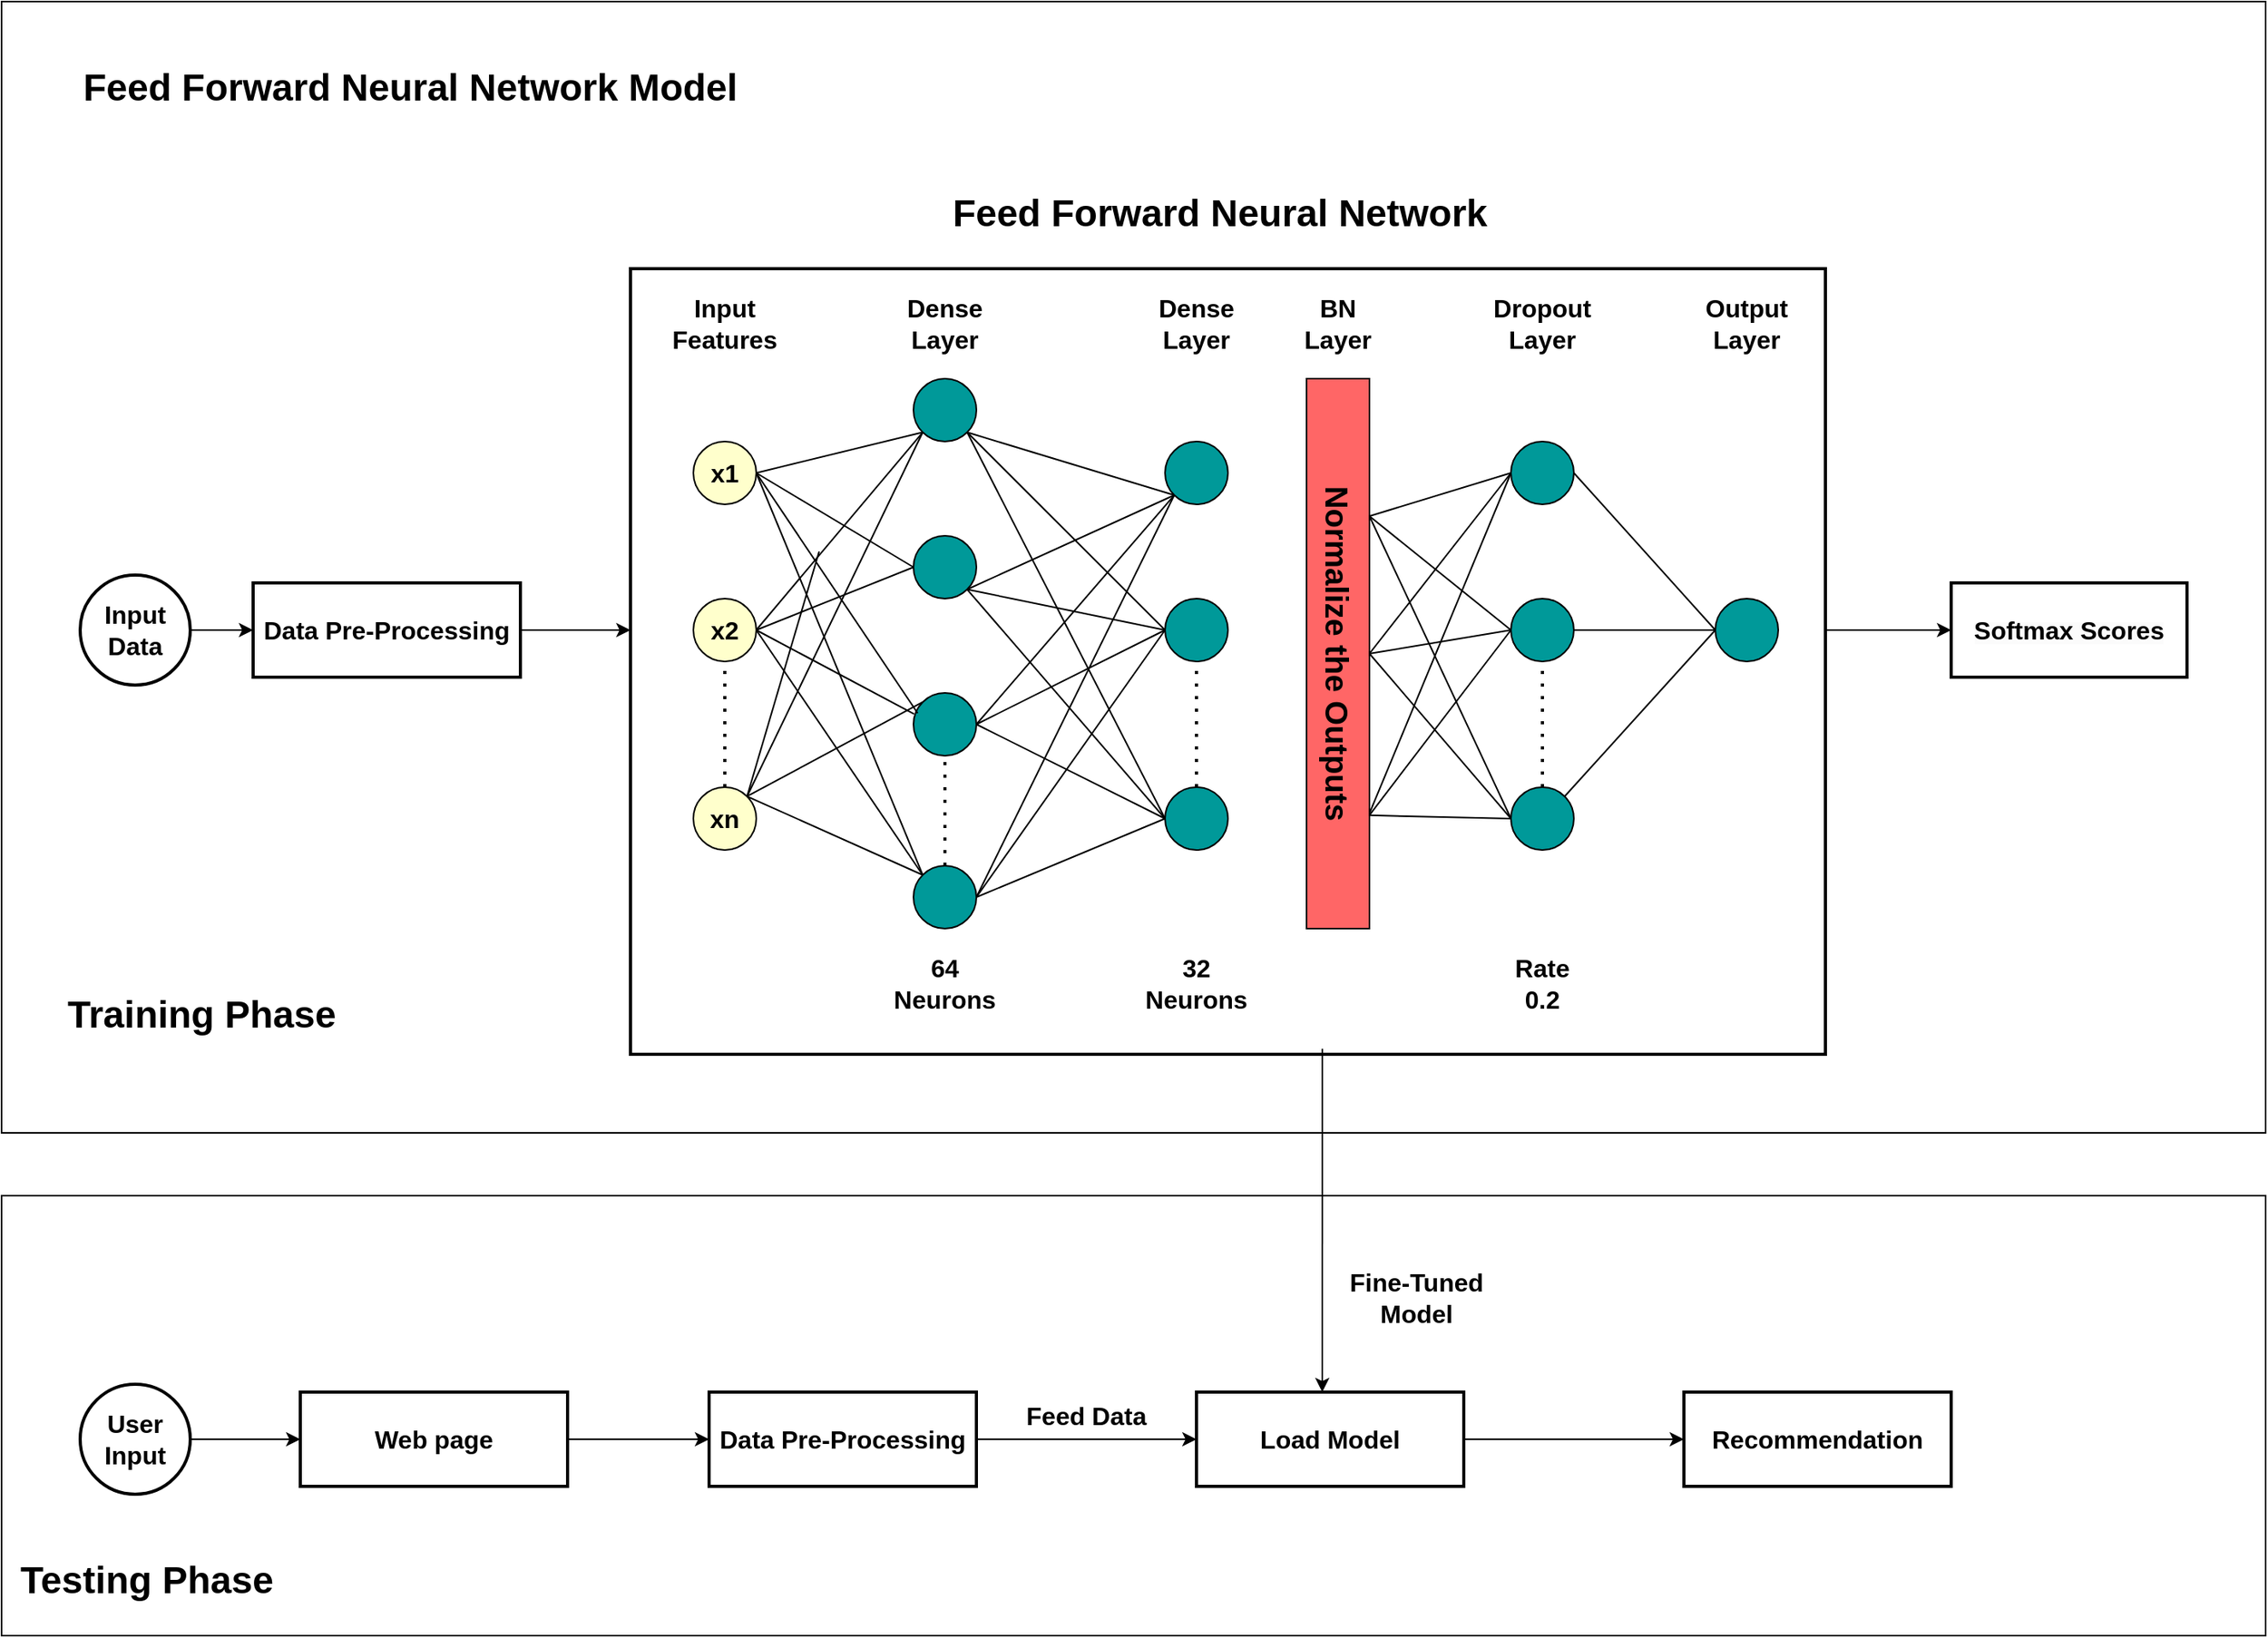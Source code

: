 <mxfile version="24.8.3">
  <diagram name="Page-1" id="JHVQbRjfGQgwWqY_SUUf">
    <mxGraphModel dx="2950" dy="2214" grid="1" gridSize="10" guides="1" tooltips="1" connect="1" arrows="1" fold="1" page="1" pageScale="1" pageWidth="850" pageHeight="1100" math="0" shadow="0">
      <root>
        <mxCell id="0" />
        <mxCell id="1" parent="0" />
        <mxCell id="dtDx4Wq0XOJL7daBtxin-107" value="" style="rounded=0;whiteSpace=wrap;html=1;" vertex="1" parent="1">
          <mxGeometry x="-40" y="-160" width="1440" height="720" as="geometry" />
        </mxCell>
        <mxCell id="dtDx4Wq0XOJL7daBtxin-100" value="" style="rounded=0;whiteSpace=wrap;html=1;strokeWidth=2;" vertex="1" parent="1">
          <mxGeometry x="360" y="10" width="760" height="500" as="geometry" />
        </mxCell>
        <mxCell id="dtDx4Wq0XOJL7daBtxin-1" value="&lt;font face=&quot;Helvetica&quot; style=&quot;font-size: 16px;&quot;&gt;&lt;b style=&quot;&quot;&gt;Input Data&lt;/b&gt;&lt;/font&gt;" style="ellipse;whiteSpace=wrap;html=1;strokeColor=default;strokeWidth=2;" vertex="1" parent="1">
          <mxGeometry x="10" y="205" width="70" height="70" as="geometry" />
        </mxCell>
        <mxCell id="dtDx4Wq0XOJL7daBtxin-3" value="&lt;font style=&quot;font-size: 16px;&quot;&gt;&lt;b style=&quot;&quot;&gt;Data Pre-Processing&lt;/b&gt;&lt;/font&gt;" style="rounded=0;whiteSpace=wrap;html=1;strokeWidth=2;" vertex="1" parent="1">
          <mxGeometry x="120" y="210" width="170" height="60" as="geometry" />
        </mxCell>
        <mxCell id="dtDx4Wq0XOJL7daBtxin-4" value="&lt;font face=&quot;Helvetica&quot; style=&quot;font-size: 16px;&quot;&gt;&lt;b style=&quot;&quot;&gt;x1&lt;/b&gt;&lt;/font&gt;" style="ellipse;whiteSpace=wrap;html=1;fillColor=#FFFFCC;" vertex="1" parent="1">
          <mxGeometry x="400" y="120" width="40" height="40" as="geometry" />
        </mxCell>
        <mxCell id="dtDx4Wq0XOJL7daBtxin-5" value="&lt;font style=&quot;font-size: 16px;&quot;&gt;&lt;b style=&quot;&quot;&gt;x2&lt;/b&gt;&lt;/font&gt;" style="ellipse;whiteSpace=wrap;html=1;fillColor=#FFFFCC;" vertex="1" parent="1">
          <mxGeometry x="400" y="220" width="40" height="40" as="geometry" />
        </mxCell>
        <mxCell id="dtDx4Wq0XOJL7daBtxin-6" value="&lt;font face=&quot;Helvetica&quot; style=&quot;font-size: 16px;&quot;&gt;&lt;b style=&quot;&quot;&gt;xn&lt;/b&gt;&lt;/font&gt;" style="ellipse;whiteSpace=wrap;html=1;fillColor=#FFFFCC;" vertex="1" parent="1">
          <mxGeometry x="400" y="340" width="40" height="40" as="geometry" />
        </mxCell>
        <mxCell id="dtDx4Wq0XOJL7daBtxin-7" value="" style="ellipse;whiteSpace=wrap;html=1;fillColor=#009999;" vertex="1" parent="1">
          <mxGeometry x="540" y="80" width="40" height="40" as="geometry" />
        </mxCell>
        <mxCell id="dtDx4Wq0XOJL7daBtxin-8" value="" style="ellipse;whiteSpace=wrap;html=1;fillColor=#009999;" vertex="1" parent="1">
          <mxGeometry x="540" y="180" width="40" height="40" as="geometry" />
        </mxCell>
        <mxCell id="dtDx4Wq0XOJL7daBtxin-9" value="" style="ellipse;whiteSpace=wrap;html=1;fillColor=#009999;" vertex="1" parent="1">
          <mxGeometry x="540" y="280" width="40" height="40" as="geometry" />
        </mxCell>
        <mxCell id="dtDx4Wq0XOJL7daBtxin-10" value="" style="ellipse;whiteSpace=wrap;html=1;fillColor=#009999;" vertex="1" parent="1">
          <mxGeometry x="540" y="390" width="40" height="40" as="geometry" />
        </mxCell>
        <mxCell id="dtDx4Wq0XOJL7daBtxin-11" value="" style="ellipse;whiteSpace=wrap;html=1;fillColor=#009999;" vertex="1" parent="1">
          <mxGeometry x="700" y="120" width="40" height="40" as="geometry" />
        </mxCell>
        <mxCell id="dtDx4Wq0XOJL7daBtxin-12" value="" style="ellipse;whiteSpace=wrap;html=1;fillColor=#009999;" vertex="1" parent="1">
          <mxGeometry x="700" y="220" width="40" height="40" as="geometry" />
        </mxCell>
        <mxCell id="dtDx4Wq0XOJL7daBtxin-13" value="" style="ellipse;whiteSpace=wrap;html=1;fillColor=#009999;" vertex="1" parent="1">
          <mxGeometry x="700" y="340" width="40" height="40" as="geometry" />
        </mxCell>
        <mxCell id="dtDx4Wq0XOJL7daBtxin-14" value="" style="ellipse;whiteSpace=wrap;html=1;fillColor=#009999;" vertex="1" parent="1">
          <mxGeometry x="920" y="120" width="40" height="40" as="geometry" />
        </mxCell>
        <mxCell id="dtDx4Wq0XOJL7daBtxin-15" value="" style="ellipse;whiteSpace=wrap;html=1;fillColor=#009999;" vertex="1" parent="1">
          <mxGeometry x="920" y="220" width="40" height="40" as="geometry" />
        </mxCell>
        <mxCell id="dtDx4Wq0XOJL7daBtxin-16" value="" style="ellipse;whiteSpace=wrap;html=1;fillColor=#009999;" vertex="1" parent="1">
          <mxGeometry x="920" y="340" width="40" height="40" as="geometry" />
        </mxCell>
        <mxCell id="dtDx4Wq0XOJL7daBtxin-17" value="" style="ellipse;whiteSpace=wrap;html=1;fillColor=#009999;" vertex="1" parent="1">
          <mxGeometry x="1050" y="220" width="40" height="40" as="geometry" />
        </mxCell>
        <mxCell id="dtDx4Wq0XOJL7daBtxin-18" value="" style="endArrow=none;dashed=1;html=1;dashPattern=1 3;strokeWidth=2;rounded=0;entryX=0.5;entryY=1;entryDx=0;entryDy=0;exitX=0.5;exitY=0;exitDx=0;exitDy=0;" edge="1" parent="1" source="dtDx4Wq0XOJL7daBtxin-6" target="dtDx4Wq0XOJL7daBtxin-5">
          <mxGeometry width="50" height="50" relative="1" as="geometry">
            <mxPoint x="440" y="350" as="sourcePoint" />
            <mxPoint x="490" y="300" as="targetPoint" />
          </mxGeometry>
        </mxCell>
        <mxCell id="dtDx4Wq0XOJL7daBtxin-19" value="" style="endArrow=none;dashed=1;html=1;dashPattern=1 3;strokeWidth=2;rounded=0;entryX=0.5;entryY=1;entryDx=0;entryDy=0;exitX=0.5;exitY=0;exitDx=0;exitDy=0;" edge="1" parent="1" source="dtDx4Wq0XOJL7daBtxin-10" target="dtDx4Wq0XOJL7daBtxin-9">
          <mxGeometry width="50" height="50" relative="1" as="geometry">
            <mxPoint x="420" y="340" as="sourcePoint" />
            <mxPoint x="420" y="260" as="targetPoint" />
            <Array as="points" />
          </mxGeometry>
        </mxCell>
        <mxCell id="dtDx4Wq0XOJL7daBtxin-20" value="" style="endArrow=none;dashed=1;html=1;dashPattern=1 3;strokeWidth=2;rounded=0;entryX=0.5;entryY=1;entryDx=0;entryDy=0;" edge="1" parent="1" source="dtDx4Wq0XOJL7daBtxin-13" target="dtDx4Wq0XOJL7daBtxin-12">
          <mxGeometry width="50" height="50" relative="1" as="geometry">
            <mxPoint x="500" y="380" as="sourcePoint" />
            <mxPoint x="500" y="290" as="targetPoint" />
            <Array as="points" />
          </mxGeometry>
        </mxCell>
        <mxCell id="dtDx4Wq0XOJL7daBtxin-21" value="" style="endArrow=none;dashed=1;html=1;dashPattern=1 3;strokeWidth=2;rounded=0;entryX=0.5;entryY=1;entryDx=0;entryDy=0;exitX=0.5;exitY=0;exitDx=0;exitDy=0;" edge="1" parent="1" source="dtDx4Wq0XOJL7daBtxin-16" target="dtDx4Wq0XOJL7daBtxin-15">
          <mxGeometry width="50" height="50" relative="1" as="geometry">
            <mxPoint x="510" y="390" as="sourcePoint" />
            <mxPoint x="510" y="300" as="targetPoint" />
            <Array as="points" />
          </mxGeometry>
        </mxCell>
        <mxCell id="dtDx4Wq0XOJL7daBtxin-47" value="" style="endArrow=none;html=1;rounded=0;exitX=1;exitY=0.5;exitDx=0;exitDy=0;entryX=0;entryY=1;entryDx=0;entryDy=0;" edge="1" parent="1" source="dtDx4Wq0XOJL7daBtxin-4" target="dtDx4Wq0XOJL7daBtxin-7">
          <mxGeometry width="50" height="50" relative="1" as="geometry">
            <mxPoint x="610" y="260" as="sourcePoint" />
            <mxPoint x="660" y="210" as="targetPoint" />
          </mxGeometry>
        </mxCell>
        <mxCell id="dtDx4Wq0XOJL7daBtxin-49" value="" style="endArrow=none;html=1;rounded=0;exitX=1;exitY=0.5;exitDx=0;exitDy=0;entryX=0;entryY=0.5;entryDx=0;entryDy=0;" edge="1" parent="1" source="dtDx4Wq0XOJL7daBtxin-4" target="dtDx4Wq0XOJL7daBtxin-8">
          <mxGeometry width="50" height="50" relative="1" as="geometry">
            <mxPoint x="450" y="170" as="sourcePoint" />
            <mxPoint x="496" y="134" as="targetPoint" />
          </mxGeometry>
        </mxCell>
        <mxCell id="dtDx4Wq0XOJL7daBtxin-50" value="" style="endArrow=none;html=1;rounded=0;exitX=1;exitY=0.5;exitDx=0;exitDy=0;entryX=0.066;entryY=0.322;entryDx=0;entryDy=0;entryPerimeter=0;" edge="1" parent="1" source="dtDx4Wq0XOJL7daBtxin-4" target="dtDx4Wq0XOJL7daBtxin-9">
          <mxGeometry width="50" height="50" relative="1" as="geometry">
            <mxPoint x="460" y="180" as="sourcePoint" />
            <mxPoint x="506" y="144" as="targetPoint" />
          </mxGeometry>
        </mxCell>
        <mxCell id="dtDx4Wq0XOJL7daBtxin-51" value="" style="endArrow=none;html=1;rounded=0;exitX=1;exitY=0.5;exitDx=0;exitDy=0;entryX=0;entryY=0;entryDx=0;entryDy=0;" edge="1" parent="1" source="dtDx4Wq0XOJL7daBtxin-4" target="dtDx4Wq0XOJL7daBtxin-10">
          <mxGeometry width="50" height="50" relative="1" as="geometry">
            <mxPoint x="470" y="190" as="sourcePoint" />
            <mxPoint x="516" y="154" as="targetPoint" />
          </mxGeometry>
        </mxCell>
        <mxCell id="dtDx4Wq0XOJL7daBtxin-52" value="" style="endArrow=none;html=1;rounded=0;entryX=0;entryY=1;entryDx=0;entryDy=0;exitX=1;exitY=0.5;exitDx=0;exitDy=0;" edge="1" parent="1" source="dtDx4Wq0XOJL7daBtxin-5" target="dtDx4Wq0XOJL7daBtxin-7">
          <mxGeometry width="50" height="50" relative="1" as="geometry">
            <mxPoint x="440" y="230" as="sourcePoint" />
            <mxPoint x="526" y="164" as="targetPoint" />
          </mxGeometry>
        </mxCell>
        <mxCell id="dtDx4Wq0XOJL7daBtxin-53" value="" style="endArrow=none;html=1;rounded=0;exitX=1;exitY=0.5;exitDx=0;exitDy=0;entryX=0;entryY=0.5;entryDx=0;entryDy=0;" edge="1" parent="1" source="dtDx4Wq0XOJL7daBtxin-5" target="dtDx4Wq0XOJL7daBtxin-8">
          <mxGeometry width="50" height="50" relative="1" as="geometry">
            <mxPoint x="490" y="210" as="sourcePoint" />
            <mxPoint x="536" y="174" as="targetPoint" />
          </mxGeometry>
        </mxCell>
        <mxCell id="dtDx4Wq0XOJL7daBtxin-54" value="" style="endArrow=none;html=1;rounded=0;entryX=1;entryY=0.5;entryDx=0;entryDy=0;exitX=0.01;exitY=0.336;exitDx=0;exitDy=0;exitPerimeter=0;" edge="1" parent="1" source="dtDx4Wq0XOJL7daBtxin-9" target="dtDx4Wq0XOJL7daBtxin-5">
          <mxGeometry width="50" height="50" relative="1" as="geometry">
            <mxPoint x="480" y="250" as="sourcePoint" />
            <mxPoint x="460" y="220" as="targetPoint" />
          </mxGeometry>
        </mxCell>
        <mxCell id="dtDx4Wq0XOJL7daBtxin-55" value="" style="endArrow=none;html=1;rounded=0;entryX=0;entryY=0;entryDx=0;entryDy=0;" edge="1" parent="1" target="dtDx4Wq0XOJL7daBtxin-10">
          <mxGeometry width="50" height="50" relative="1" as="geometry">
            <mxPoint x="440" y="240" as="sourcePoint" />
            <mxPoint x="556" y="194" as="targetPoint" />
          </mxGeometry>
        </mxCell>
        <mxCell id="dtDx4Wq0XOJL7daBtxin-56" value="" style="endArrow=none;html=1;rounded=0;entryX=0;entryY=1;entryDx=0;entryDy=0;exitX=1;exitY=0;exitDx=0;exitDy=0;" edge="1" parent="1" source="dtDx4Wq0XOJL7daBtxin-6" target="dtDx4Wq0XOJL7daBtxin-7">
          <mxGeometry width="50" height="50" relative="1" as="geometry">
            <mxPoint x="520" y="240" as="sourcePoint" />
            <mxPoint x="566" y="204" as="targetPoint" />
          </mxGeometry>
        </mxCell>
        <mxCell id="dtDx4Wq0XOJL7daBtxin-57" value="" style="endArrow=none;html=1;rounded=0;exitX=1;exitY=0;exitDx=0;exitDy=0;" edge="1" parent="1" source="dtDx4Wq0XOJL7daBtxin-6">
          <mxGeometry width="50" height="50" relative="1" as="geometry">
            <mxPoint x="430" y="340" as="sourcePoint" />
            <mxPoint x="480" y="190" as="targetPoint" />
          </mxGeometry>
        </mxCell>
        <mxCell id="dtDx4Wq0XOJL7daBtxin-59" value="" style="endArrow=none;html=1;rounded=0;entryX=0;entryY=0;entryDx=0;entryDy=0;exitX=1;exitY=0;exitDx=0;exitDy=0;" edge="1" parent="1" source="dtDx4Wq0XOJL7daBtxin-6" target="dtDx4Wq0XOJL7daBtxin-9">
          <mxGeometry width="50" height="50" relative="1" as="geometry">
            <mxPoint x="440" y="340" as="sourcePoint" />
            <mxPoint x="586" y="224" as="targetPoint" />
          </mxGeometry>
        </mxCell>
        <mxCell id="dtDx4Wq0XOJL7daBtxin-60" value="" style="endArrow=none;html=1;rounded=0;exitX=1;exitY=0;exitDx=0;exitDy=0;entryX=0;entryY=0;entryDx=0;entryDy=0;" edge="1" parent="1" source="dtDx4Wq0XOJL7daBtxin-6" target="dtDx4Wq0XOJL7daBtxin-10">
          <mxGeometry width="50" height="50" relative="1" as="geometry">
            <mxPoint x="550" y="270" as="sourcePoint" />
            <mxPoint x="596" y="234" as="targetPoint" />
          </mxGeometry>
        </mxCell>
        <mxCell id="dtDx4Wq0XOJL7daBtxin-61" value="" style="endArrow=none;html=1;rounded=0;exitX=1;exitY=0.5;exitDx=0;exitDy=0;entryX=0;entryY=0.5;entryDx=0;entryDy=0;" edge="1" parent="1" source="dtDx4Wq0XOJL7daBtxin-10" target="dtDx4Wq0XOJL7daBtxin-13">
          <mxGeometry width="50" height="50" relative="1" as="geometry">
            <mxPoint x="560" y="280" as="sourcePoint" />
            <mxPoint x="606" y="244" as="targetPoint" />
          </mxGeometry>
        </mxCell>
        <mxCell id="dtDx4Wq0XOJL7daBtxin-62" value="" style="endArrow=none;html=1;rounded=0;exitX=1;exitY=0.5;exitDx=0;exitDy=0;entryX=0;entryY=0.5;entryDx=0;entryDy=0;" edge="1" parent="1" source="dtDx4Wq0XOJL7daBtxin-10" target="dtDx4Wq0XOJL7daBtxin-12">
          <mxGeometry width="50" height="50" relative="1" as="geometry">
            <mxPoint x="570" y="290" as="sourcePoint" />
            <mxPoint x="616" y="254" as="targetPoint" />
          </mxGeometry>
        </mxCell>
        <mxCell id="dtDx4Wq0XOJL7daBtxin-63" value="" style="endArrow=none;html=1;rounded=0;exitX=1;exitY=0.5;exitDx=0;exitDy=0;entryX=0;entryY=1;entryDx=0;entryDy=0;" edge="1" parent="1" source="dtDx4Wq0XOJL7daBtxin-10" target="dtDx4Wq0XOJL7daBtxin-11">
          <mxGeometry width="50" height="50" relative="1" as="geometry">
            <mxPoint x="580" y="300" as="sourcePoint" />
            <mxPoint x="626" y="264" as="targetPoint" />
          </mxGeometry>
        </mxCell>
        <mxCell id="dtDx4Wq0XOJL7daBtxin-64" value="" style="endArrow=none;html=1;rounded=0;exitX=1;exitY=0.5;exitDx=0;exitDy=0;entryX=0;entryY=0.5;entryDx=0;entryDy=0;" edge="1" parent="1" source="dtDx4Wq0XOJL7daBtxin-9" target="dtDx4Wq0XOJL7daBtxin-13">
          <mxGeometry width="50" height="50" relative="1" as="geometry">
            <mxPoint x="590" y="310" as="sourcePoint" />
            <mxPoint x="636" y="274" as="targetPoint" />
          </mxGeometry>
        </mxCell>
        <mxCell id="dtDx4Wq0XOJL7daBtxin-65" value="" style="endArrow=none;html=1;rounded=0;exitX=1;exitY=0.5;exitDx=0;exitDy=0;entryX=0;entryY=0.5;entryDx=0;entryDy=0;" edge="1" parent="1" source="dtDx4Wq0XOJL7daBtxin-9" target="dtDx4Wq0XOJL7daBtxin-12">
          <mxGeometry width="50" height="50" relative="1" as="geometry">
            <mxPoint x="600" y="320" as="sourcePoint" />
            <mxPoint x="646" y="284" as="targetPoint" />
          </mxGeometry>
        </mxCell>
        <mxCell id="dtDx4Wq0XOJL7daBtxin-66" value="" style="endArrow=none;html=1;rounded=0;entryX=0;entryY=1;entryDx=0;entryDy=0;exitX=1;exitY=0.5;exitDx=0;exitDy=0;" edge="1" parent="1" source="dtDx4Wq0XOJL7daBtxin-9" target="dtDx4Wq0XOJL7daBtxin-11">
          <mxGeometry width="50" height="50" relative="1" as="geometry">
            <mxPoint x="540" y="280" as="sourcePoint" />
            <mxPoint x="656" y="294" as="targetPoint" />
          </mxGeometry>
        </mxCell>
        <mxCell id="dtDx4Wq0XOJL7daBtxin-67" value="" style="endArrow=none;html=1;rounded=0;exitX=1;exitY=1;exitDx=0;exitDy=0;entryX=0;entryY=0.5;entryDx=0;entryDy=0;" edge="1" parent="1" source="dtDx4Wq0XOJL7daBtxin-8" target="dtDx4Wq0XOJL7daBtxin-13">
          <mxGeometry width="50" height="50" relative="1" as="geometry">
            <mxPoint x="620" y="340" as="sourcePoint" />
            <mxPoint x="666" y="304" as="targetPoint" />
          </mxGeometry>
        </mxCell>
        <mxCell id="dtDx4Wq0XOJL7daBtxin-68" value="" style="endArrow=none;html=1;rounded=0;exitX=1;exitY=1;exitDx=0;exitDy=0;entryX=0;entryY=0.5;entryDx=0;entryDy=0;" edge="1" parent="1" source="dtDx4Wq0XOJL7daBtxin-8" target="dtDx4Wq0XOJL7daBtxin-12">
          <mxGeometry width="50" height="50" relative="1" as="geometry">
            <mxPoint x="630" y="350" as="sourcePoint" />
            <mxPoint x="676" y="314" as="targetPoint" />
          </mxGeometry>
        </mxCell>
        <mxCell id="dtDx4Wq0XOJL7daBtxin-69" value="" style="endArrow=none;html=1;rounded=0;exitX=1;exitY=1;exitDx=0;exitDy=0;entryX=0;entryY=1;entryDx=0;entryDy=0;" edge="1" parent="1" source="dtDx4Wq0XOJL7daBtxin-8" target="dtDx4Wq0XOJL7daBtxin-11">
          <mxGeometry width="50" height="50" relative="1" as="geometry">
            <mxPoint x="640" y="360" as="sourcePoint" />
            <mxPoint x="686" y="324" as="targetPoint" />
          </mxGeometry>
        </mxCell>
        <mxCell id="dtDx4Wq0XOJL7daBtxin-70" value="" style="endArrow=none;html=1;rounded=0;exitX=1;exitY=1;exitDx=0;exitDy=0;entryX=0;entryY=1;entryDx=0;entryDy=0;" edge="1" parent="1" source="dtDx4Wq0XOJL7daBtxin-7" target="dtDx4Wq0XOJL7daBtxin-11">
          <mxGeometry width="50" height="50" relative="1" as="geometry">
            <mxPoint x="650" y="370" as="sourcePoint" />
            <mxPoint x="696" y="334" as="targetPoint" />
          </mxGeometry>
        </mxCell>
        <mxCell id="dtDx4Wq0XOJL7daBtxin-71" value="" style="endArrow=none;html=1;rounded=0;exitX=1;exitY=1;exitDx=0;exitDy=0;entryX=0;entryY=0.5;entryDx=0;entryDy=0;" edge="1" parent="1" source="dtDx4Wq0XOJL7daBtxin-7" target="dtDx4Wq0XOJL7daBtxin-12">
          <mxGeometry width="50" height="50" relative="1" as="geometry">
            <mxPoint x="660" y="380" as="sourcePoint" />
            <mxPoint x="706" y="344" as="targetPoint" />
          </mxGeometry>
        </mxCell>
        <mxCell id="dtDx4Wq0XOJL7daBtxin-72" value="" style="endArrow=none;html=1;rounded=0;exitX=1;exitY=1;exitDx=0;exitDy=0;entryX=0;entryY=0.5;entryDx=0;entryDy=0;" edge="1" parent="1" source="dtDx4Wq0XOJL7daBtxin-7" target="dtDx4Wq0XOJL7daBtxin-13">
          <mxGeometry width="50" height="50" relative="1" as="geometry">
            <mxPoint x="670" y="390" as="sourcePoint" />
            <mxPoint x="716" y="354" as="targetPoint" />
          </mxGeometry>
        </mxCell>
        <mxCell id="dtDx4Wq0XOJL7daBtxin-73" value="" style="rounded=0;whiteSpace=wrap;html=1;fillColor=#FF6666;" vertex="1" parent="1">
          <mxGeometry x="790" y="80" width="40" height="350" as="geometry" />
        </mxCell>
        <mxCell id="dtDx4Wq0XOJL7daBtxin-74" value="" style="endArrow=none;html=1;rounded=0;exitX=1;exitY=0.25;exitDx=0;exitDy=0;entryX=0;entryY=0.5;entryDx=0;entryDy=0;" edge="1" parent="1" source="dtDx4Wq0XOJL7daBtxin-73" target="dtDx4Wq0XOJL7daBtxin-14">
          <mxGeometry width="50" height="50" relative="1" as="geometry">
            <mxPoint x="680" y="400" as="sourcePoint" />
            <mxPoint x="726" y="364" as="targetPoint" />
          </mxGeometry>
        </mxCell>
        <mxCell id="dtDx4Wq0XOJL7daBtxin-75" value="" style="endArrow=none;html=1;rounded=0;exitX=1;exitY=0.25;exitDx=0;exitDy=0;entryX=0;entryY=0.5;entryDx=0;entryDy=0;" edge="1" parent="1" source="dtDx4Wq0XOJL7daBtxin-73" target="dtDx4Wq0XOJL7daBtxin-15">
          <mxGeometry width="50" height="50" relative="1" as="geometry">
            <mxPoint x="690" y="410" as="sourcePoint" />
            <mxPoint x="736" y="374" as="targetPoint" />
          </mxGeometry>
        </mxCell>
        <mxCell id="dtDx4Wq0XOJL7daBtxin-76" value="" style="endArrow=none;html=1;rounded=0;entryX=0;entryY=0.5;entryDx=0;entryDy=0;exitX=1;exitY=0.25;exitDx=0;exitDy=0;" edge="1" parent="1" source="dtDx4Wq0XOJL7daBtxin-73" target="dtDx4Wq0XOJL7daBtxin-16">
          <mxGeometry width="50" height="50" relative="1" as="geometry">
            <mxPoint x="850" y="140" as="sourcePoint" />
            <mxPoint x="746" y="384" as="targetPoint" />
          </mxGeometry>
        </mxCell>
        <mxCell id="dtDx4Wq0XOJL7daBtxin-77" value="" style="endArrow=none;html=1;rounded=0;entryX=0;entryY=0.5;entryDx=0;entryDy=0;exitX=1;exitY=0.5;exitDx=0;exitDy=0;" edge="1" parent="1" source="dtDx4Wq0XOJL7daBtxin-73" target="dtDx4Wq0XOJL7daBtxin-15">
          <mxGeometry width="50" height="50" relative="1" as="geometry">
            <mxPoint x="850" y="239" as="sourcePoint" />
            <mxPoint x="756" y="394" as="targetPoint" />
          </mxGeometry>
        </mxCell>
        <mxCell id="dtDx4Wq0XOJL7daBtxin-78" value="" style="endArrow=none;html=1;rounded=0;exitX=1;exitY=0.5;exitDx=0;exitDy=0;entryX=0;entryY=0.5;entryDx=0;entryDy=0;" edge="1" parent="1" source="dtDx4Wq0XOJL7daBtxin-73" target="dtDx4Wq0XOJL7daBtxin-14">
          <mxGeometry width="50" height="50" relative="1" as="geometry">
            <mxPoint x="720" y="440" as="sourcePoint" />
            <mxPoint x="766" y="404" as="targetPoint" />
          </mxGeometry>
        </mxCell>
        <mxCell id="dtDx4Wq0XOJL7daBtxin-79" value="" style="endArrow=none;html=1;rounded=0;exitX=1;exitY=0.5;exitDx=0;exitDy=0;entryX=0;entryY=0.5;entryDx=0;entryDy=0;" edge="1" parent="1" source="dtDx4Wq0XOJL7daBtxin-73" target="dtDx4Wq0XOJL7daBtxin-16">
          <mxGeometry width="50" height="50" relative="1" as="geometry">
            <mxPoint x="730" y="450" as="sourcePoint" />
            <mxPoint x="776" y="414" as="targetPoint" />
          </mxGeometry>
        </mxCell>
        <mxCell id="dtDx4Wq0XOJL7daBtxin-80" value="" style="endArrow=none;html=1;rounded=0;exitX=0.998;exitY=0.791;exitDx=0;exitDy=0;entryX=0;entryY=0.5;entryDx=0;entryDy=0;exitPerimeter=0;" edge="1" parent="1" source="dtDx4Wq0XOJL7daBtxin-73" target="dtDx4Wq0XOJL7daBtxin-14">
          <mxGeometry width="50" height="50" relative="1" as="geometry">
            <mxPoint x="740" y="460" as="sourcePoint" />
            <mxPoint x="786" y="424" as="targetPoint" />
          </mxGeometry>
        </mxCell>
        <mxCell id="dtDx4Wq0XOJL7daBtxin-81" value="" style="endArrow=none;html=1;rounded=0;exitX=0.998;exitY=0.794;exitDx=0;exitDy=0;entryX=0;entryY=0.5;entryDx=0;entryDy=0;exitPerimeter=0;" edge="1" parent="1" source="dtDx4Wq0XOJL7daBtxin-73" target="dtDx4Wq0XOJL7daBtxin-15">
          <mxGeometry width="50" height="50" relative="1" as="geometry">
            <mxPoint x="750" y="470" as="sourcePoint" />
            <mxPoint x="796" y="434" as="targetPoint" />
          </mxGeometry>
        </mxCell>
        <mxCell id="dtDx4Wq0XOJL7daBtxin-82" value="" style="endArrow=none;html=1;rounded=0;entryX=0;entryY=0.5;entryDx=0;entryDy=0;exitX=1.007;exitY=0.794;exitDx=0;exitDy=0;exitPerimeter=0;" edge="1" parent="1" source="dtDx4Wq0XOJL7daBtxin-73" target="dtDx4Wq0XOJL7daBtxin-16">
          <mxGeometry width="50" height="50" relative="1" as="geometry">
            <mxPoint x="860" y="380" as="sourcePoint" />
            <mxPoint x="806" y="444" as="targetPoint" />
          </mxGeometry>
        </mxCell>
        <mxCell id="dtDx4Wq0XOJL7daBtxin-83" value="" style="endArrow=none;html=1;rounded=0;exitX=1;exitY=0.5;exitDx=0;exitDy=0;entryX=0;entryY=0.5;entryDx=0;entryDy=0;" edge="1" parent="1" source="dtDx4Wq0XOJL7daBtxin-14" target="dtDx4Wq0XOJL7daBtxin-17">
          <mxGeometry width="50" height="50" relative="1" as="geometry">
            <mxPoint x="770" y="490" as="sourcePoint" />
            <mxPoint x="816" y="454" as="targetPoint" />
          </mxGeometry>
        </mxCell>
        <mxCell id="dtDx4Wq0XOJL7daBtxin-84" value="" style="endArrow=none;html=1;rounded=0;exitX=1;exitY=0.5;exitDx=0;exitDy=0;entryX=0;entryY=0.5;entryDx=0;entryDy=0;" edge="1" parent="1" source="dtDx4Wq0XOJL7daBtxin-15" target="dtDx4Wq0XOJL7daBtxin-17">
          <mxGeometry width="50" height="50" relative="1" as="geometry">
            <mxPoint x="780" y="500" as="sourcePoint" />
            <mxPoint x="826" y="464" as="targetPoint" />
          </mxGeometry>
        </mxCell>
        <mxCell id="dtDx4Wq0XOJL7daBtxin-85" value="" style="endArrow=none;html=1;rounded=0;exitX=1;exitY=0;exitDx=0;exitDy=0;entryX=0;entryY=0.5;entryDx=0;entryDy=0;" edge="1" parent="1" source="dtDx4Wq0XOJL7daBtxin-16" target="dtDx4Wq0XOJL7daBtxin-17">
          <mxGeometry width="50" height="50" relative="1" as="geometry">
            <mxPoint x="790" y="510" as="sourcePoint" />
            <mxPoint x="836" y="474" as="targetPoint" />
          </mxGeometry>
        </mxCell>
        <mxCell id="dtDx4Wq0XOJL7daBtxin-86" value="&lt;b style=&quot;forced-color-adjust: none; color: rgb(0, 0, 0); font-style: normal; font-variant-ligatures: normal; font-variant-caps: normal; letter-spacing: normal; orphans: 2; text-align: center; text-indent: 0px; text-transform: none; widows: 2; word-spacing: 0px; -webkit-text-stroke-width: 0px; white-space: normal; background-color: rgb(251, 251, 251); text-decoration-thickness: initial; text-decoration-style: initial; text-decoration-color: initial;&quot;&gt;&lt;font face=&quot;Helvetica&quot; style=&quot;font-size: 16px;&quot;&gt;Softmax Scores&lt;/font&gt;&lt;/b&gt;" style="rounded=0;whiteSpace=wrap;html=1;strokeWidth=2;" vertex="1" parent="1">
          <mxGeometry x="1200" y="210" width="150" height="60" as="geometry" />
        </mxCell>
        <mxCell id="dtDx4Wq0XOJL7daBtxin-87" value="&lt;font style=&quot;font-size: 16px;&quot;&gt;&lt;b style=&quot;&quot;&gt;Input Features&lt;/b&gt;&lt;/font&gt;" style="text;html=1;align=center;verticalAlign=middle;whiteSpace=wrap;rounded=0;" vertex="1" parent="1">
          <mxGeometry x="390" y="30" width="60" height="30" as="geometry" />
        </mxCell>
        <mxCell id="dtDx4Wq0XOJL7daBtxin-88" value="&lt;font face=&quot;Helvetica&quot; size=&quot;3&quot;&gt;&lt;b style=&quot;&quot;&gt;Dense Layer&lt;/b&gt;&lt;/font&gt;" style="text;html=1;align=center;verticalAlign=middle;whiteSpace=wrap;rounded=0;" vertex="1" parent="1">
          <mxGeometry x="530" y="30" width="60" height="30" as="geometry" />
        </mxCell>
        <mxCell id="dtDx4Wq0XOJL7daBtxin-89" value="&lt;font face=&quot;Helvetica&quot; size=&quot;3&quot;&gt;&lt;b style=&quot;&quot;&gt;Dense Layer&lt;/b&gt;&lt;/font&gt;" style="text;html=1;align=center;verticalAlign=middle;whiteSpace=wrap;rounded=0;" vertex="1" parent="1">
          <mxGeometry x="690" y="30" width="60" height="30" as="geometry" />
        </mxCell>
        <mxCell id="dtDx4Wq0XOJL7daBtxin-90" value="&lt;font face=&quot;Helvetica&quot; size=&quot;3&quot;&gt;&lt;b style=&quot;&quot;&gt;BN Layer&lt;/b&gt;&lt;/font&gt;" style="text;html=1;align=center;verticalAlign=middle;whiteSpace=wrap;rounded=0;" vertex="1" parent="1">
          <mxGeometry x="780" y="30" width="60" height="30" as="geometry" />
        </mxCell>
        <mxCell id="dtDx4Wq0XOJL7daBtxin-91" value="&lt;font face=&quot;Helvetica&quot; size=&quot;3&quot;&gt;&lt;b style=&quot;&quot;&gt;Dropout Layer&lt;/b&gt;&lt;/font&gt;" style="text;html=1;align=center;verticalAlign=middle;whiteSpace=wrap;rounded=0;" vertex="1" parent="1">
          <mxGeometry x="910" y="30" width="60" height="30" as="geometry" />
        </mxCell>
        <mxCell id="dtDx4Wq0XOJL7daBtxin-92" value="&lt;font face=&quot;Helvetica&quot; size=&quot;3&quot;&gt;&lt;b style=&quot;&quot;&gt;Output Layer&lt;/b&gt;&lt;/font&gt;" style="text;html=1;align=center;verticalAlign=middle;whiteSpace=wrap;rounded=0;" vertex="1" parent="1">
          <mxGeometry x="1040" y="30" width="60" height="30" as="geometry" />
        </mxCell>
        <mxCell id="dtDx4Wq0XOJL7daBtxin-93" value="&lt;font face=&quot;Helvetica&quot; size=&quot;3&quot;&gt;&lt;b style=&quot;&quot;&gt;64 Neurons&lt;/b&gt;&lt;/font&gt;" style="text;html=1;align=center;verticalAlign=middle;whiteSpace=wrap;rounded=0;" vertex="1" parent="1">
          <mxGeometry x="530" y="450" width="60" height="30" as="geometry" />
        </mxCell>
        <mxCell id="dtDx4Wq0XOJL7daBtxin-94" value="&lt;font face=&quot;Helvetica&quot; size=&quot;3&quot;&gt;&lt;b style=&quot;&quot;&gt;32 Neurons&lt;/b&gt;&lt;/font&gt;" style="text;html=1;align=center;verticalAlign=middle;whiteSpace=wrap;rounded=0;" vertex="1" parent="1">
          <mxGeometry x="690" y="450" width="60" height="30" as="geometry" />
        </mxCell>
        <mxCell id="dtDx4Wq0XOJL7daBtxin-95" value="&lt;font face=&quot;Helvetica&quot; size=&quot;3&quot;&gt;&lt;b style=&quot;&quot;&gt;Rate 0.2&lt;/b&gt;&lt;/font&gt;" style="text;html=1;align=center;verticalAlign=middle;whiteSpace=wrap;rounded=0;" vertex="1" parent="1">
          <mxGeometry x="910" y="450" width="60" height="30" as="geometry" />
        </mxCell>
        <mxCell id="dtDx4Wq0XOJL7daBtxin-96" value="&lt;font face=&quot;Helvetica&quot; style=&quot;font-size: 20px;&quot;&gt;&lt;b style=&quot;&quot;&gt;Normalize the Outputs&lt;/b&gt;&lt;/font&gt;" style="text;html=1;align=center;verticalAlign=middle;whiteSpace=wrap;rounded=0;rotation=90;" vertex="1" parent="1">
          <mxGeometry x="585" y="217.5" width="450" height="75" as="geometry" />
        </mxCell>
        <mxCell id="dtDx4Wq0XOJL7daBtxin-97" value="" style="endArrow=classic;html=1;rounded=0;exitX=1;exitY=0.5;exitDx=0;exitDy=0;entryX=0;entryY=0.5;entryDx=0;entryDy=0;endSize=6;" edge="1" parent="1" source="dtDx4Wq0XOJL7daBtxin-1" target="dtDx4Wq0XOJL7daBtxin-3">
          <mxGeometry width="50" height="50" relative="1" as="geometry">
            <mxPoint x="670" y="270" as="sourcePoint" />
            <mxPoint x="720" y="220" as="targetPoint" />
          </mxGeometry>
        </mxCell>
        <mxCell id="dtDx4Wq0XOJL7daBtxin-99" value="" style="endArrow=classic;html=1;rounded=0;exitX=1;exitY=0.5;exitDx=0;exitDy=0;" edge="1" parent="1" source="dtDx4Wq0XOJL7daBtxin-3">
          <mxGeometry width="50" height="50" relative="1" as="geometry">
            <mxPoint x="340" y="240" as="sourcePoint" />
            <mxPoint x="360" y="240" as="targetPoint" />
          </mxGeometry>
        </mxCell>
        <mxCell id="dtDx4Wq0XOJL7daBtxin-101" value="" style="endArrow=classic;html=1;rounded=0;entryX=0;entryY=0.5;entryDx=0;entryDy=0;" edge="1" parent="1" target="dtDx4Wq0XOJL7daBtxin-86">
          <mxGeometry width="50" height="50" relative="1" as="geometry">
            <mxPoint x="1120" y="240" as="sourcePoint" />
            <mxPoint x="190" y="260" as="targetPoint" />
          </mxGeometry>
        </mxCell>
        <mxCell id="dtDx4Wq0XOJL7daBtxin-103" value="&lt;font face=&quot;Helvetica&quot; style=&quot;font-size: 24px;&quot;&gt;&lt;b style=&quot;&quot;&gt;Feed Forward Neural Network&lt;/b&gt;&lt;/font&gt;" style="text;html=1;align=center;verticalAlign=middle;whiteSpace=wrap;rounded=0;" vertex="1" parent="1">
          <mxGeometry x="410" y="-50" width="650" height="50" as="geometry" />
        </mxCell>
        <mxCell id="dtDx4Wq0XOJL7daBtxin-104" value="&lt;font style=&quot;font-size: 24px;&quot;&gt;&lt;b style=&quot;&quot;&gt;Feed Forward Neural Network Model&lt;/b&gt;&lt;/font&gt;" style="text;html=1;align=left;verticalAlign=middle;whiteSpace=wrap;rounded=0;" vertex="1" parent="1">
          <mxGeometry x="10" y="-130" width="650" height="50" as="geometry" />
        </mxCell>
        <mxCell id="dtDx4Wq0XOJL7daBtxin-105" value="&lt;span style=&quot;font-size: 24px;&quot;&gt;&lt;b style=&quot;&quot;&gt;&lt;font face=&quot;Helvetica&quot;&gt;Training Phase&lt;/font&gt;&lt;/b&gt;&lt;/span&gt;" style="text;html=1;align=left;verticalAlign=middle;whiteSpace=wrap;rounded=0;" vertex="1" parent="1">
          <mxGeometry y="460" width="650" height="50" as="geometry" />
        </mxCell>
        <mxCell id="dtDx4Wq0XOJL7daBtxin-108" value="" style="rounded=0;whiteSpace=wrap;html=1;" vertex="1" parent="1">
          <mxGeometry x="-40" y="600" width="1440" height="280" as="geometry" />
        </mxCell>
        <mxCell id="dtDx4Wq0XOJL7daBtxin-109" value="&lt;span style=&quot;font-size: 16px;&quot;&gt;&lt;b&gt;User Input&lt;/b&gt;&lt;/span&gt;" style="ellipse;whiteSpace=wrap;html=1;strokeWidth=2;" vertex="1" parent="1">
          <mxGeometry x="10" y="720" width="70" height="70" as="geometry" />
        </mxCell>
        <mxCell id="dtDx4Wq0XOJL7daBtxin-110" value="&lt;span style=&quot;font-size: 16px;&quot;&gt;&lt;b&gt;Web page&lt;/b&gt;&lt;/span&gt;" style="rounded=0;whiteSpace=wrap;html=1;strokeWidth=2;" vertex="1" parent="1">
          <mxGeometry x="150" y="725" width="170" height="60" as="geometry" />
        </mxCell>
        <mxCell id="dtDx4Wq0XOJL7daBtxin-111" value="&lt;span style=&quot;font-size: 16px;&quot;&gt;&lt;b&gt;Data Pre-Processing&lt;/b&gt;&lt;/span&gt;" style="rounded=0;whiteSpace=wrap;html=1;strokeWidth=2;" vertex="1" parent="1">
          <mxGeometry x="410" y="725" width="170" height="60" as="geometry" />
        </mxCell>
        <mxCell id="dtDx4Wq0XOJL7daBtxin-112" value="&lt;span style=&quot;font-size: 16px;&quot;&gt;&lt;b&gt;Load Model&lt;/b&gt;&lt;/span&gt;" style="rounded=0;whiteSpace=wrap;html=1;strokeWidth=2;" vertex="1" parent="1">
          <mxGeometry x="720" y="725" width="170" height="60" as="geometry" />
        </mxCell>
        <mxCell id="dtDx4Wq0XOJL7daBtxin-113" value="&lt;span style=&quot;font-size: 16px;&quot;&gt;&lt;b&gt;Recommendation&lt;/b&gt;&lt;/span&gt;" style="rounded=0;whiteSpace=wrap;html=1;strokeWidth=2;" vertex="1" parent="1">
          <mxGeometry x="1030" y="725" width="170" height="60" as="geometry" />
        </mxCell>
        <mxCell id="dtDx4Wq0XOJL7daBtxin-115" value="" style="endArrow=classic;html=1;rounded=0;exitX=1;exitY=0.5;exitDx=0;exitDy=0;entryX=0;entryY=0.5;entryDx=0;entryDy=0;" edge="1" parent="1" source="dtDx4Wq0XOJL7daBtxin-109" target="dtDx4Wq0XOJL7daBtxin-110">
          <mxGeometry width="50" height="50" relative="1" as="geometry">
            <mxPoint x="1070" y="440" as="sourcePoint" />
            <mxPoint x="1120" y="390" as="targetPoint" />
          </mxGeometry>
        </mxCell>
        <mxCell id="dtDx4Wq0XOJL7daBtxin-118" value="" style="endArrow=classic;html=1;rounded=0;exitX=1;exitY=0.5;exitDx=0;exitDy=0;entryX=0;entryY=0.5;entryDx=0;entryDy=0;" edge="1" parent="1" source="dtDx4Wq0XOJL7daBtxin-110" target="dtDx4Wq0XOJL7daBtxin-111">
          <mxGeometry width="50" height="50" relative="1" as="geometry">
            <mxPoint x="340" y="830" as="sourcePoint" />
            <mxPoint x="410" y="830" as="targetPoint" />
          </mxGeometry>
        </mxCell>
        <mxCell id="dtDx4Wq0XOJL7daBtxin-119" value="" style="endArrow=classic;html=1;rounded=0;exitX=1;exitY=0.5;exitDx=0;exitDy=0;entryX=0;entryY=0.5;entryDx=0;entryDy=0;" edge="1" parent="1" source="dtDx4Wq0XOJL7daBtxin-111" target="dtDx4Wq0XOJL7daBtxin-112">
          <mxGeometry width="50" height="50" relative="1" as="geometry">
            <mxPoint x="110" y="785" as="sourcePoint" />
            <mxPoint x="180" y="785" as="targetPoint" />
            <Array as="points" />
          </mxGeometry>
        </mxCell>
        <mxCell id="dtDx4Wq0XOJL7daBtxin-120" value="" style="endArrow=classic;html=1;rounded=0;exitX=1;exitY=0.5;exitDx=0;exitDy=0;entryX=0;entryY=0.5;entryDx=0;entryDy=0;" edge="1" parent="1" source="dtDx4Wq0XOJL7daBtxin-112" target="dtDx4Wq0XOJL7daBtxin-113">
          <mxGeometry width="50" height="50" relative="1" as="geometry">
            <mxPoint x="120" y="795" as="sourcePoint" />
            <mxPoint x="190" y="795" as="targetPoint" />
            <Array as="points" />
          </mxGeometry>
        </mxCell>
        <mxCell id="dtDx4Wq0XOJL7daBtxin-122" value="&lt;font style=&quot;font-size: 16px;&quot;&gt;&lt;b style=&quot;&quot;&gt;Feed Data&lt;/b&gt;&lt;/font&gt;" style="text;html=1;align=center;verticalAlign=middle;whiteSpace=wrap;rounded=0;" vertex="1" parent="1">
          <mxGeometry x="580" y="725" width="140" height="30" as="geometry" />
        </mxCell>
        <mxCell id="dtDx4Wq0XOJL7daBtxin-123" value="" style="endArrow=classic;html=1;rounded=0;exitX=0.579;exitY=0.993;exitDx=0;exitDy=0;exitPerimeter=0;" edge="1" parent="1" source="dtDx4Wq0XOJL7daBtxin-100">
          <mxGeometry width="50" height="50" relative="1" as="geometry">
            <mxPoint x="720" y="460" as="sourcePoint" />
            <mxPoint x="800" y="725" as="targetPoint" />
          </mxGeometry>
        </mxCell>
        <mxCell id="dtDx4Wq0XOJL7daBtxin-124" value="&lt;font style=&quot;font-size: 16px;&quot;&gt;&lt;b style=&quot;&quot;&gt;Fine-Tuned Model&lt;/b&gt;&lt;/font&gt;" style="text;html=1;align=center;verticalAlign=middle;whiteSpace=wrap;rounded=0;" vertex="1" parent="1">
          <mxGeometry x="800" y="640" width="120" height="50" as="geometry" />
        </mxCell>
        <mxCell id="dtDx4Wq0XOJL7daBtxin-125" value="&lt;span style=&quot;font-size: 24px;&quot;&gt;&lt;b style=&quot;&quot;&gt;&lt;font face=&quot;Helvetica&quot;&gt;Testing Phase&lt;/font&gt;&lt;/b&gt;&lt;/span&gt;" style="text;html=1;align=left;verticalAlign=middle;whiteSpace=wrap;rounded=0;" vertex="1" parent="1">
          <mxGeometry x="-30" y="820" width="650" height="50" as="geometry" />
        </mxCell>
      </root>
    </mxGraphModel>
  </diagram>
</mxfile>
